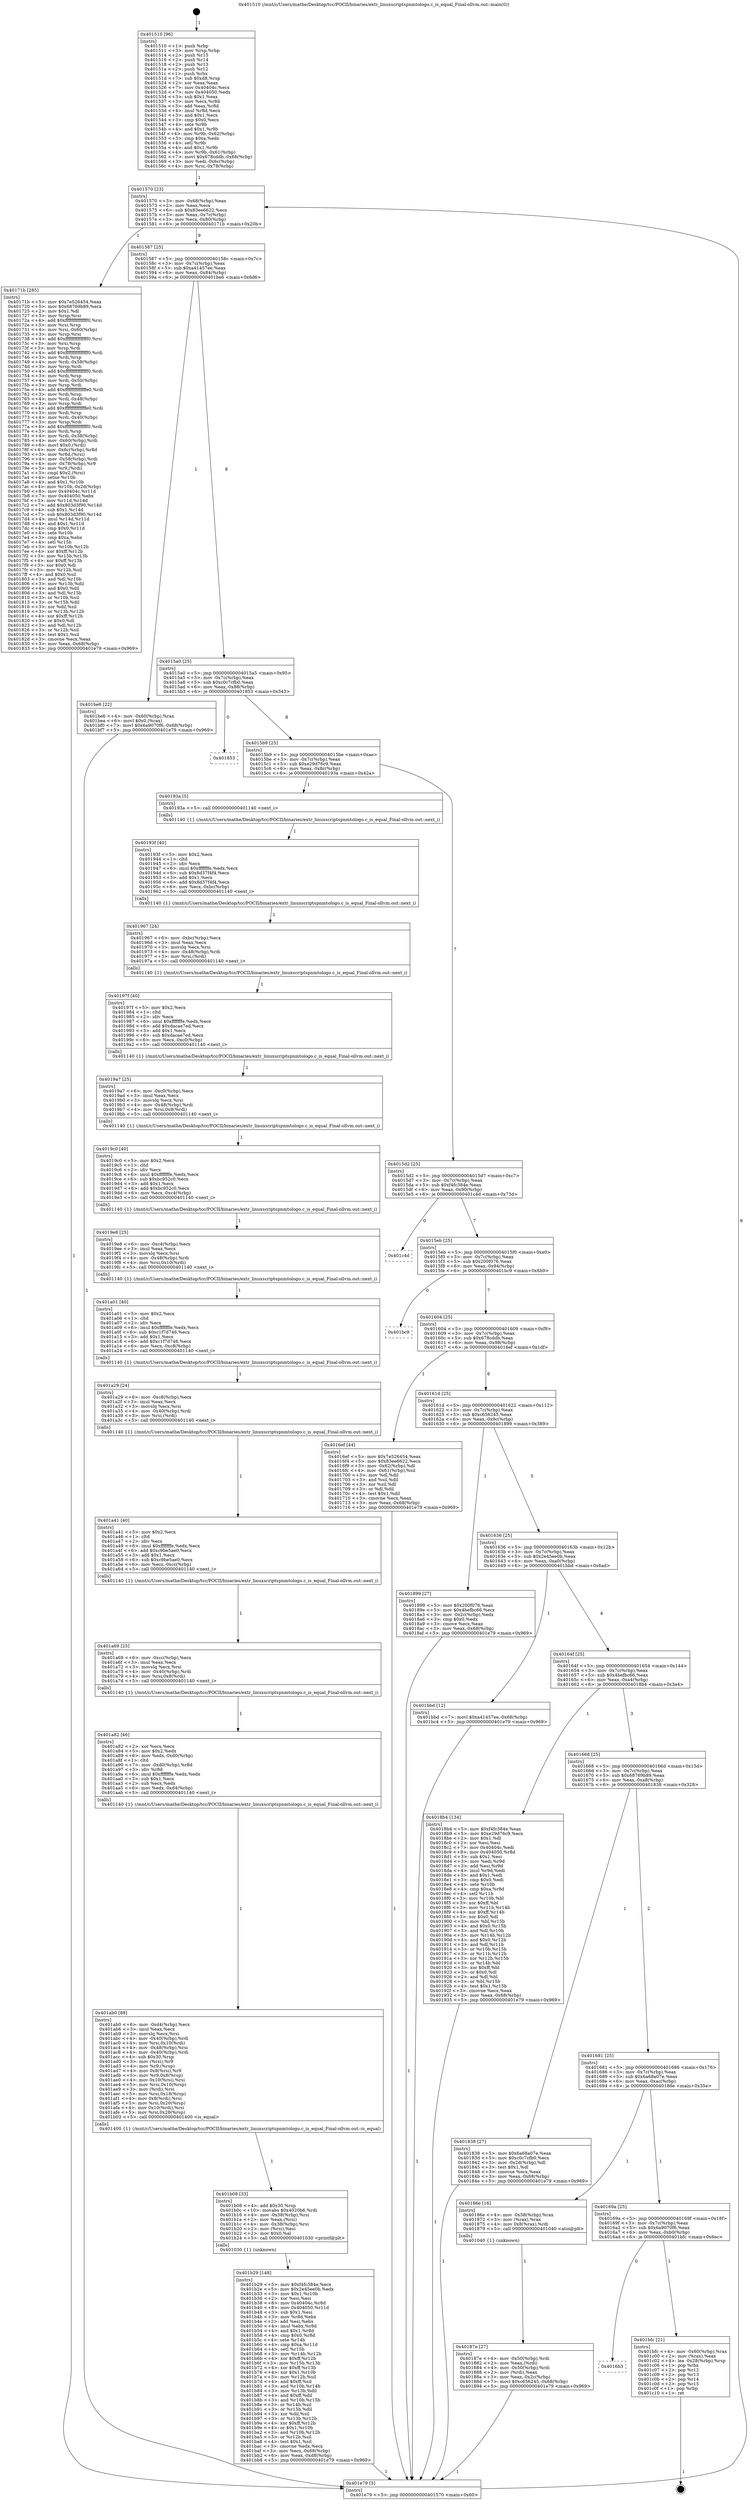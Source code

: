 digraph "0x401510" {
  label = "0x401510 (/mnt/c/Users/mathe/Desktop/tcc/POCII/binaries/extr_linuxscriptspnmtologo.c_is_equal_Final-ollvm.out::main(0))"
  labelloc = "t"
  node[shape=record]

  Entry [label="",width=0.3,height=0.3,shape=circle,fillcolor=black,style=filled]
  "0x401570" [label="{
     0x401570 [23]\l
     | [instrs]\l
     &nbsp;&nbsp;0x401570 \<+3\>: mov -0x68(%rbp),%eax\l
     &nbsp;&nbsp;0x401573 \<+2\>: mov %eax,%ecx\l
     &nbsp;&nbsp;0x401575 \<+6\>: sub $0x83ee6622,%ecx\l
     &nbsp;&nbsp;0x40157b \<+3\>: mov %eax,-0x7c(%rbp)\l
     &nbsp;&nbsp;0x40157e \<+3\>: mov %ecx,-0x80(%rbp)\l
     &nbsp;&nbsp;0x401581 \<+6\>: je 000000000040171b \<main+0x20b\>\l
  }"]
  "0x40171b" [label="{
     0x40171b [285]\l
     | [instrs]\l
     &nbsp;&nbsp;0x40171b \<+5\>: mov $0x7e526454,%eax\l
     &nbsp;&nbsp;0x401720 \<+5\>: mov $0x68769b89,%ecx\l
     &nbsp;&nbsp;0x401725 \<+2\>: mov $0x1,%dl\l
     &nbsp;&nbsp;0x401727 \<+3\>: mov %rsp,%rsi\l
     &nbsp;&nbsp;0x40172a \<+4\>: add $0xfffffffffffffff0,%rsi\l
     &nbsp;&nbsp;0x40172e \<+3\>: mov %rsi,%rsp\l
     &nbsp;&nbsp;0x401731 \<+4\>: mov %rsi,-0x60(%rbp)\l
     &nbsp;&nbsp;0x401735 \<+3\>: mov %rsp,%rsi\l
     &nbsp;&nbsp;0x401738 \<+4\>: add $0xfffffffffffffff0,%rsi\l
     &nbsp;&nbsp;0x40173c \<+3\>: mov %rsi,%rsp\l
     &nbsp;&nbsp;0x40173f \<+3\>: mov %rsp,%rdi\l
     &nbsp;&nbsp;0x401742 \<+4\>: add $0xfffffffffffffff0,%rdi\l
     &nbsp;&nbsp;0x401746 \<+3\>: mov %rdi,%rsp\l
     &nbsp;&nbsp;0x401749 \<+4\>: mov %rdi,-0x58(%rbp)\l
     &nbsp;&nbsp;0x40174d \<+3\>: mov %rsp,%rdi\l
     &nbsp;&nbsp;0x401750 \<+4\>: add $0xfffffffffffffff0,%rdi\l
     &nbsp;&nbsp;0x401754 \<+3\>: mov %rdi,%rsp\l
     &nbsp;&nbsp;0x401757 \<+4\>: mov %rdi,-0x50(%rbp)\l
     &nbsp;&nbsp;0x40175b \<+3\>: mov %rsp,%rdi\l
     &nbsp;&nbsp;0x40175e \<+4\>: add $0xffffffffffffffe0,%rdi\l
     &nbsp;&nbsp;0x401762 \<+3\>: mov %rdi,%rsp\l
     &nbsp;&nbsp;0x401765 \<+4\>: mov %rdi,-0x48(%rbp)\l
     &nbsp;&nbsp;0x401769 \<+3\>: mov %rsp,%rdi\l
     &nbsp;&nbsp;0x40176c \<+4\>: add $0xffffffffffffffe0,%rdi\l
     &nbsp;&nbsp;0x401770 \<+3\>: mov %rdi,%rsp\l
     &nbsp;&nbsp;0x401773 \<+4\>: mov %rdi,-0x40(%rbp)\l
     &nbsp;&nbsp;0x401777 \<+3\>: mov %rsp,%rdi\l
     &nbsp;&nbsp;0x40177a \<+4\>: add $0xfffffffffffffff0,%rdi\l
     &nbsp;&nbsp;0x40177e \<+3\>: mov %rdi,%rsp\l
     &nbsp;&nbsp;0x401781 \<+4\>: mov %rdi,-0x38(%rbp)\l
     &nbsp;&nbsp;0x401785 \<+4\>: mov -0x60(%rbp),%rdi\l
     &nbsp;&nbsp;0x401789 \<+6\>: movl $0x0,(%rdi)\l
     &nbsp;&nbsp;0x40178f \<+4\>: mov -0x6c(%rbp),%r8d\l
     &nbsp;&nbsp;0x401793 \<+3\>: mov %r8d,(%rsi)\l
     &nbsp;&nbsp;0x401796 \<+4\>: mov -0x58(%rbp),%rdi\l
     &nbsp;&nbsp;0x40179a \<+4\>: mov -0x78(%rbp),%r9\l
     &nbsp;&nbsp;0x40179e \<+3\>: mov %r9,(%rdi)\l
     &nbsp;&nbsp;0x4017a1 \<+3\>: cmpl $0x2,(%rsi)\l
     &nbsp;&nbsp;0x4017a4 \<+4\>: setne %r10b\l
     &nbsp;&nbsp;0x4017a8 \<+4\>: and $0x1,%r10b\l
     &nbsp;&nbsp;0x4017ac \<+4\>: mov %r10b,-0x2d(%rbp)\l
     &nbsp;&nbsp;0x4017b0 \<+8\>: mov 0x40404c,%r11d\l
     &nbsp;&nbsp;0x4017b8 \<+7\>: mov 0x404050,%ebx\l
     &nbsp;&nbsp;0x4017bf \<+3\>: mov %r11d,%r14d\l
     &nbsp;&nbsp;0x4017c2 \<+7\>: add $0x803d3f90,%r14d\l
     &nbsp;&nbsp;0x4017c9 \<+4\>: sub $0x1,%r14d\l
     &nbsp;&nbsp;0x4017cd \<+7\>: sub $0x803d3f90,%r14d\l
     &nbsp;&nbsp;0x4017d4 \<+4\>: imul %r14d,%r11d\l
     &nbsp;&nbsp;0x4017d8 \<+4\>: and $0x1,%r11d\l
     &nbsp;&nbsp;0x4017dc \<+4\>: cmp $0x0,%r11d\l
     &nbsp;&nbsp;0x4017e0 \<+4\>: sete %r10b\l
     &nbsp;&nbsp;0x4017e4 \<+3\>: cmp $0xa,%ebx\l
     &nbsp;&nbsp;0x4017e7 \<+4\>: setl %r15b\l
     &nbsp;&nbsp;0x4017eb \<+3\>: mov %r10b,%r12b\l
     &nbsp;&nbsp;0x4017ee \<+4\>: xor $0xff,%r12b\l
     &nbsp;&nbsp;0x4017f2 \<+3\>: mov %r15b,%r13b\l
     &nbsp;&nbsp;0x4017f5 \<+4\>: xor $0xff,%r13b\l
     &nbsp;&nbsp;0x4017f9 \<+3\>: xor $0x0,%dl\l
     &nbsp;&nbsp;0x4017fc \<+3\>: mov %r12b,%sil\l
     &nbsp;&nbsp;0x4017ff \<+4\>: and $0x0,%sil\l
     &nbsp;&nbsp;0x401803 \<+3\>: and %dl,%r10b\l
     &nbsp;&nbsp;0x401806 \<+3\>: mov %r13b,%dil\l
     &nbsp;&nbsp;0x401809 \<+4\>: and $0x0,%dil\l
     &nbsp;&nbsp;0x40180d \<+3\>: and %dl,%r15b\l
     &nbsp;&nbsp;0x401810 \<+3\>: or %r10b,%sil\l
     &nbsp;&nbsp;0x401813 \<+3\>: or %r15b,%dil\l
     &nbsp;&nbsp;0x401816 \<+3\>: xor %dil,%sil\l
     &nbsp;&nbsp;0x401819 \<+3\>: or %r13b,%r12b\l
     &nbsp;&nbsp;0x40181c \<+4\>: xor $0xff,%r12b\l
     &nbsp;&nbsp;0x401820 \<+3\>: or $0x0,%dl\l
     &nbsp;&nbsp;0x401823 \<+3\>: and %dl,%r12b\l
     &nbsp;&nbsp;0x401826 \<+3\>: or %r12b,%sil\l
     &nbsp;&nbsp;0x401829 \<+4\>: test $0x1,%sil\l
     &nbsp;&nbsp;0x40182d \<+3\>: cmovne %ecx,%eax\l
     &nbsp;&nbsp;0x401830 \<+3\>: mov %eax,-0x68(%rbp)\l
     &nbsp;&nbsp;0x401833 \<+5\>: jmp 0000000000401e79 \<main+0x969\>\l
  }"]
  "0x401587" [label="{
     0x401587 [25]\l
     | [instrs]\l
     &nbsp;&nbsp;0x401587 \<+5\>: jmp 000000000040158c \<main+0x7c\>\l
     &nbsp;&nbsp;0x40158c \<+3\>: mov -0x7c(%rbp),%eax\l
     &nbsp;&nbsp;0x40158f \<+5\>: sub $0xa41457ee,%eax\l
     &nbsp;&nbsp;0x401594 \<+6\>: mov %eax,-0x84(%rbp)\l
     &nbsp;&nbsp;0x40159a \<+6\>: je 0000000000401be6 \<main+0x6d6\>\l
  }"]
  Exit [label="",width=0.3,height=0.3,shape=circle,fillcolor=black,style=filled,peripheries=2]
  "0x401be6" [label="{
     0x401be6 [22]\l
     | [instrs]\l
     &nbsp;&nbsp;0x401be6 \<+4\>: mov -0x60(%rbp),%rax\l
     &nbsp;&nbsp;0x401bea \<+6\>: movl $0x0,(%rax)\l
     &nbsp;&nbsp;0x401bf0 \<+7\>: movl $0x6a9070f6,-0x68(%rbp)\l
     &nbsp;&nbsp;0x401bf7 \<+5\>: jmp 0000000000401e79 \<main+0x969\>\l
  }"]
  "0x4015a0" [label="{
     0x4015a0 [25]\l
     | [instrs]\l
     &nbsp;&nbsp;0x4015a0 \<+5\>: jmp 00000000004015a5 \<main+0x95\>\l
     &nbsp;&nbsp;0x4015a5 \<+3\>: mov -0x7c(%rbp),%eax\l
     &nbsp;&nbsp;0x4015a8 \<+5\>: sub $0xc0c7cfb0,%eax\l
     &nbsp;&nbsp;0x4015ad \<+6\>: mov %eax,-0x88(%rbp)\l
     &nbsp;&nbsp;0x4015b3 \<+6\>: je 0000000000401853 \<main+0x343\>\l
  }"]
  "0x4016b3" [label="{
     0x4016b3\l
  }", style=dashed]
  "0x401853" [label="{
     0x401853\l
  }", style=dashed]
  "0x4015b9" [label="{
     0x4015b9 [25]\l
     | [instrs]\l
     &nbsp;&nbsp;0x4015b9 \<+5\>: jmp 00000000004015be \<main+0xae\>\l
     &nbsp;&nbsp;0x4015be \<+3\>: mov -0x7c(%rbp),%eax\l
     &nbsp;&nbsp;0x4015c1 \<+5\>: sub $0xe29d76c9,%eax\l
     &nbsp;&nbsp;0x4015c6 \<+6\>: mov %eax,-0x8c(%rbp)\l
     &nbsp;&nbsp;0x4015cc \<+6\>: je 000000000040193a \<main+0x42a\>\l
  }"]
  "0x401bfc" [label="{
     0x401bfc [21]\l
     | [instrs]\l
     &nbsp;&nbsp;0x401bfc \<+4\>: mov -0x60(%rbp),%rax\l
     &nbsp;&nbsp;0x401c00 \<+2\>: mov (%rax),%eax\l
     &nbsp;&nbsp;0x401c02 \<+4\>: lea -0x28(%rbp),%rsp\l
     &nbsp;&nbsp;0x401c06 \<+1\>: pop %rbx\l
     &nbsp;&nbsp;0x401c07 \<+2\>: pop %r12\l
     &nbsp;&nbsp;0x401c09 \<+2\>: pop %r13\l
     &nbsp;&nbsp;0x401c0b \<+2\>: pop %r14\l
     &nbsp;&nbsp;0x401c0d \<+2\>: pop %r15\l
     &nbsp;&nbsp;0x401c0f \<+1\>: pop %rbp\l
     &nbsp;&nbsp;0x401c10 \<+1\>: ret\l
  }"]
  "0x40193a" [label="{
     0x40193a [5]\l
     | [instrs]\l
     &nbsp;&nbsp;0x40193a \<+5\>: call 0000000000401140 \<next_i\>\l
     | [calls]\l
     &nbsp;&nbsp;0x401140 \{1\} (/mnt/c/Users/mathe/Desktop/tcc/POCII/binaries/extr_linuxscriptspnmtologo.c_is_equal_Final-ollvm.out::next_i)\l
  }"]
  "0x4015d2" [label="{
     0x4015d2 [25]\l
     | [instrs]\l
     &nbsp;&nbsp;0x4015d2 \<+5\>: jmp 00000000004015d7 \<main+0xc7\>\l
     &nbsp;&nbsp;0x4015d7 \<+3\>: mov -0x7c(%rbp),%eax\l
     &nbsp;&nbsp;0x4015da \<+5\>: sub $0xf4fc384e,%eax\l
     &nbsp;&nbsp;0x4015df \<+6\>: mov %eax,-0x90(%rbp)\l
     &nbsp;&nbsp;0x4015e5 \<+6\>: je 0000000000401c4d \<main+0x73d\>\l
  }"]
  "0x401b29" [label="{
     0x401b29 [148]\l
     | [instrs]\l
     &nbsp;&nbsp;0x401b29 \<+5\>: mov $0xf4fc384e,%ecx\l
     &nbsp;&nbsp;0x401b2e \<+5\>: mov $0x2e45ee0b,%edx\l
     &nbsp;&nbsp;0x401b33 \<+3\>: mov $0x1,%r10b\l
     &nbsp;&nbsp;0x401b36 \<+2\>: xor %esi,%esi\l
     &nbsp;&nbsp;0x401b38 \<+8\>: mov 0x40404c,%r8d\l
     &nbsp;&nbsp;0x401b40 \<+8\>: mov 0x404050,%r11d\l
     &nbsp;&nbsp;0x401b48 \<+3\>: sub $0x1,%esi\l
     &nbsp;&nbsp;0x401b4b \<+3\>: mov %r8d,%ebx\l
     &nbsp;&nbsp;0x401b4e \<+2\>: add %esi,%ebx\l
     &nbsp;&nbsp;0x401b50 \<+4\>: imul %ebx,%r8d\l
     &nbsp;&nbsp;0x401b54 \<+4\>: and $0x1,%r8d\l
     &nbsp;&nbsp;0x401b58 \<+4\>: cmp $0x0,%r8d\l
     &nbsp;&nbsp;0x401b5c \<+4\>: sete %r14b\l
     &nbsp;&nbsp;0x401b60 \<+4\>: cmp $0xa,%r11d\l
     &nbsp;&nbsp;0x401b64 \<+4\>: setl %r15b\l
     &nbsp;&nbsp;0x401b68 \<+3\>: mov %r14b,%r12b\l
     &nbsp;&nbsp;0x401b6b \<+4\>: xor $0xff,%r12b\l
     &nbsp;&nbsp;0x401b6f \<+3\>: mov %r15b,%r13b\l
     &nbsp;&nbsp;0x401b72 \<+4\>: xor $0xff,%r13b\l
     &nbsp;&nbsp;0x401b76 \<+4\>: xor $0x1,%r10b\l
     &nbsp;&nbsp;0x401b7a \<+3\>: mov %r12b,%sil\l
     &nbsp;&nbsp;0x401b7d \<+4\>: and $0xff,%sil\l
     &nbsp;&nbsp;0x401b81 \<+3\>: and %r10b,%r14b\l
     &nbsp;&nbsp;0x401b84 \<+3\>: mov %r13b,%dil\l
     &nbsp;&nbsp;0x401b87 \<+4\>: and $0xff,%dil\l
     &nbsp;&nbsp;0x401b8b \<+3\>: and %r10b,%r15b\l
     &nbsp;&nbsp;0x401b8e \<+3\>: or %r14b,%sil\l
     &nbsp;&nbsp;0x401b91 \<+3\>: or %r15b,%dil\l
     &nbsp;&nbsp;0x401b94 \<+3\>: xor %dil,%sil\l
     &nbsp;&nbsp;0x401b97 \<+3\>: or %r13b,%r12b\l
     &nbsp;&nbsp;0x401b9a \<+4\>: xor $0xff,%r12b\l
     &nbsp;&nbsp;0x401b9e \<+4\>: or $0x1,%r10b\l
     &nbsp;&nbsp;0x401ba2 \<+3\>: and %r10b,%r12b\l
     &nbsp;&nbsp;0x401ba5 \<+3\>: or %r12b,%sil\l
     &nbsp;&nbsp;0x401ba8 \<+4\>: test $0x1,%sil\l
     &nbsp;&nbsp;0x401bac \<+3\>: cmovne %edx,%ecx\l
     &nbsp;&nbsp;0x401baf \<+3\>: mov %ecx,-0x68(%rbp)\l
     &nbsp;&nbsp;0x401bb2 \<+6\>: mov %eax,-0xd8(%rbp)\l
     &nbsp;&nbsp;0x401bb8 \<+5\>: jmp 0000000000401e79 \<main+0x969\>\l
  }"]
  "0x401c4d" [label="{
     0x401c4d\l
  }", style=dashed]
  "0x4015eb" [label="{
     0x4015eb [25]\l
     | [instrs]\l
     &nbsp;&nbsp;0x4015eb \<+5\>: jmp 00000000004015f0 \<main+0xe0\>\l
     &nbsp;&nbsp;0x4015f0 \<+3\>: mov -0x7c(%rbp),%eax\l
     &nbsp;&nbsp;0x4015f3 \<+5\>: sub $0x200f076,%eax\l
     &nbsp;&nbsp;0x4015f8 \<+6\>: mov %eax,-0x94(%rbp)\l
     &nbsp;&nbsp;0x4015fe \<+6\>: je 0000000000401bc9 \<main+0x6b9\>\l
  }"]
  "0x401b08" [label="{
     0x401b08 [33]\l
     | [instrs]\l
     &nbsp;&nbsp;0x401b08 \<+4\>: add $0x30,%rsp\l
     &nbsp;&nbsp;0x401b0c \<+10\>: movabs $0x4020b6,%rdi\l
     &nbsp;&nbsp;0x401b16 \<+4\>: mov -0x38(%rbp),%rsi\l
     &nbsp;&nbsp;0x401b1a \<+2\>: mov %eax,(%rsi)\l
     &nbsp;&nbsp;0x401b1c \<+4\>: mov -0x38(%rbp),%rsi\l
     &nbsp;&nbsp;0x401b20 \<+2\>: mov (%rsi),%esi\l
     &nbsp;&nbsp;0x401b22 \<+2\>: mov $0x0,%al\l
     &nbsp;&nbsp;0x401b24 \<+5\>: call 0000000000401030 \<printf@plt\>\l
     | [calls]\l
     &nbsp;&nbsp;0x401030 \{1\} (unknown)\l
  }"]
  "0x401bc9" [label="{
     0x401bc9\l
  }", style=dashed]
  "0x401604" [label="{
     0x401604 [25]\l
     | [instrs]\l
     &nbsp;&nbsp;0x401604 \<+5\>: jmp 0000000000401609 \<main+0xf9\>\l
     &nbsp;&nbsp;0x401609 \<+3\>: mov -0x7c(%rbp),%eax\l
     &nbsp;&nbsp;0x40160c \<+5\>: sub $0x678cddb,%eax\l
     &nbsp;&nbsp;0x401611 \<+6\>: mov %eax,-0x98(%rbp)\l
     &nbsp;&nbsp;0x401617 \<+6\>: je 00000000004016ef \<main+0x1df\>\l
  }"]
  "0x401ab0" [label="{
     0x401ab0 [88]\l
     | [instrs]\l
     &nbsp;&nbsp;0x401ab0 \<+6\>: mov -0xd4(%rbp),%ecx\l
     &nbsp;&nbsp;0x401ab6 \<+3\>: imul %eax,%ecx\l
     &nbsp;&nbsp;0x401ab9 \<+3\>: movslq %ecx,%rsi\l
     &nbsp;&nbsp;0x401abc \<+4\>: mov -0x40(%rbp),%rdi\l
     &nbsp;&nbsp;0x401ac0 \<+4\>: mov %rsi,0x10(%rdi)\l
     &nbsp;&nbsp;0x401ac4 \<+4\>: mov -0x48(%rbp),%rsi\l
     &nbsp;&nbsp;0x401ac8 \<+4\>: mov -0x40(%rbp),%rdi\l
     &nbsp;&nbsp;0x401acc \<+4\>: sub $0x30,%rsp\l
     &nbsp;&nbsp;0x401ad0 \<+3\>: mov (%rsi),%r9\l
     &nbsp;&nbsp;0x401ad3 \<+4\>: mov %r9,(%rsp)\l
     &nbsp;&nbsp;0x401ad7 \<+4\>: mov 0x8(%rsi),%r9\l
     &nbsp;&nbsp;0x401adb \<+5\>: mov %r9,0x8(%rsp)\l
     &nbsp;&nbsp;0x401ae0 \<+4\>: mov 0x10(%rsi),%rsi\l
     &nbsp;&nbsp;0x401ae4 \<+5\>: mov %rsi,0x10(%rsp)\l
     &nbsp;&nbsp;0x401ae9 \<+3\>: mov (%rdi),%rsi\l
     &nbsp;&nbsp;0x401aec \<+5\>: mov %rsi,0x18(%rsp)\l
     &nbsp;&nbsp;0x401af1 \<+4\>: mov 0x8(%rdi),%rsi\l
     &nbsp;&nbsp;0x401af5 \<+5\>: mov %rsi,0x20(%rsp)\l
     &nbsp;&nbsp;0x401afa \<+4\>: mov 0x10(%rdi),%rsi\l
     &nbsp;&nbsp;0x401afe \<+5\>: mov %rsi,0x28(%rsp)\l
     &nbsp;&nbsp;0x401b03 \<+5\>: call 0000000000401400 \<is_equal\>\l
     | [calls]\l
     &nbsp;&nbsp;0x401400 \{1\} (/mnt/c/Users/mathe/Desktop/tcc/POCII/binaries/extr_linuxscriptspnmtologo.c_is_equal_Final-ollvm.out::is_equal)\l
  }"]
  "0x4016ef" [label="{
     0x4016ef [44]\l
     | [instrs]\l
     &nbsp;&nbsp;0x4016ef \<+5\>: mov $0x7e526454,%eax\l
     &nbsp;&nbsp;0x4016f4 \<+5\>: mov $0x83ee6622,%ecx\l
     &nbsp;&nbsp;0x4016f9 \<+3\>: mov -0x62(%rbp),%dl\l
     &nbsp;&nbsp;0x4016fc \<+4\>: mov -0x61(%rbp),%sil\l
     &nbsp;&nbsp;0x401700 \<+3\>: mov %dl,%dil\l
     &nbsp;&nbsp;0x401703 \<+3\>: and %sil,%dil\l
     &nbsp;&nbsp;0x401706 \<+3\>: xor %sil,%dl\l
     &nbsp;&nbsp;0x401709 \<+3\>: or %dl,%dil\l
     &nbsp;&nbsp;0x40170c \<+4\>: test $0x1,%dil\l
     &nbsp;&nbsp;0x401710 \<+3\>: cmovne %ecx,%eax\l
     &nbsp;&nbsp;0x401713 \<+3\>: mov %eax,-0x68(%rbp)\l
     &nbsp;&nbsp;0x401716 \<+5\>: jmp 0000000000401e79 \<main+0x969\>\l
  }"]
  "0x40161d" [label="{
     0x40161d [25]\l
     | [instrs]\l
     &nbsp;&nbsp;0x40161d \<+5\>: jmp 0000000000401622 \<main+0x112\>\l
     &nbsp;&nbsp;0x401622 \<+3\>: mov -0x7c(%rbp),%eax\l
     &nbsp;&nbsp;0x401625 \<+5\>: sub $0xc656245,%eax\l
     &nbsp;&nbsp;0x40162a \<+6\>: mov %eax,-0x9c(%rbp)\l
     &nbsp;&nbsp;0x401630 \<+6\>: je 0000000000401899 \<main+0x389\>\l
  }"]
  "0x401e79" [label="{
     0x401e79 [5]\l
     | [instrs]\l
     &nbsp;&nbsp;0x401e79 \<+5\>: jmp 0000000000401570 \<main+0x60\>\l
  }"]
  "0x401510" [label="{
     0x401510 [96]\l
     | [instrs]\l
     &nbsp;&nbsp;0x401510 \<+1\>: push %rbp\l
     &nbsp;&nbsp;0x401511 \<+3\>: mov %rsp,%rbp\l
     &nbsp;&nbsp;0x401514 \<+2\>: push %r15\l
     &nbsp;&nbsp;0x401516 \<+2\>: push %r14\l
     &nbsp;&nbsp;0x401518 \<+2\>: push %r13\l
     &nbsp;&nbsp;0x40151a \<+2\>: push %r12\l
     &nbsp;&nbsp;0x40151c \<+1\>: push %rbx\l
     &nbsp;&nbsp;0x40151d \<+7\>: sub $0xd8,%rsp\l
     &nbsp;&nbsp;0x401524 \<+2\>: xor %eax,%eax\l
     &nbsp;&nbsp;0x401526 \<+7\>: mov 0x40404c,%ecx\l
     &nbsp;&nbsp;0x40152d \<+7\>: mov 0x404050,%edx\l
     &nbsp;&nbsp;0x401534 \<+3\>: sub $0x1,%eax\l
     &nbsp;&nbsp;0x401537 \<+3\>: mov %ecx,%r8d\l
     &nbsp;&nbsp;0x40153a \<+3\>: add %eax,%r8d\l
     &nbsp;&nbsp;0x40153d \<+4\>: imul %r8d,%ecx\l
     &nbsp;&nbsp;0x401541 \<+3\>: and $0x1,%ecx\l
     &nbsp;&nbsp;0x401544 \<+3\>: cmp $0x0,%ecx\l
     &nbsp;&nbsp;0x401547 \<+4\>: sete %r9b\l
     &nbsp;&nbsp;0x40154b \<+4\>: and $0x1,%r9b\l
     &nbsp;&nbsp;0x40154f \<+4\>: mov %r9b,-0x62(%rbp)\l
     &nbsp;&nbsp;0x401553 \<+3\>: cmp $0xa,%edx\l
     &nbsp;&nbsp;0x401556 \<+4\>: setl %r9b\l
     &nbsp;&nbsp;0x40155a \<+4\>: and $0x1,%r9b\l
     &nbsp;&nbsp;0x40155e \<+4\>: mov %r9b,-0x61(%rbp)\l
     &nbsp;&nbsp;0x401562 \<+7\>: movl $0x678cddb,-0x68(%rbp)\l
     &nbsp;&nbsp;0x401569 \<+3\>: mov %edi,-0x6c(%rbp)\l
     &nbsp;&nbsp;0x40156c \<+4\>: mov %rsi,-0x78(%rbp)\l
  }"]
  "0x401a82" [label="{
     0x401a82 [46]\l
     | [instrs]\l
     &nbsp;&nbsp;0x401a82 \<+2\>: xor %ecx,%ecx\l
     &nbsp;&nbsp;0x401a84 \<+5\>: mov $0x2,%edx\l
     &nbsp;&nbsp;0x401a89 \<+6\>: mov %edx,-0xd0(%rbp)\l
     &nbsp;&nbsp;0x401a8f \<+1\>: cltd\l
     &nbsp;&nbsp;0x401a90 \<+7\>: mov -0xd0(%rbp),%r8d\l
     &nbsp;&nbsp;0x401a97 \<+3\>: idiv %r8d\l
     &nbsp;&nbsp;0x401a9a \<+6\>: imul $0xfffffffe,%edx,%edx\l
     &nbsp;&nbsp;0x401aa0 \<+3\>: sub $0x1,%ecx\l
     &nbsp;&nbsp;0x401aa3 \<+2\>: sub %ecx,%edx\l
     &nbsp;&nbsp;0x401aa5 \<+6\>: mov %edx,-0xd4(%rbp)\l
     &nbsp;&nbsp;0x401aab \<+5\>: call 0000000000401140 \<next_i\>\l
     | [calls]\l
     &nbsp;&nbsp;0x401140 \{1\} (/mnt/c/Users/mathe/Desktop/tcc/POCII/binaries/extr_linuxscriptspnmtologo.c_is_equal_Final-ollvm.out::next_i)\l
  }"]
  "0x401a69" [label="{
     0x401a69 [25]\l
     | [instrs]\l
     &nbsp;&nbsp;0x401a69 \<+6\>: mov -0xcc(%rbp),%ecx\l
     &nbsp;&nbsp;0x401a6f \<+3\>: imul %eax,%ecx\l
     &nbsp;&nbsp;0x401a72 \<+3\>: movslq %ecx,%rsi\l
     &nbsp;&nbsp;0x401a75 \<+4\>: mov -0x40(%rbp),%rdi\l
     &nbsp;&nbsp;0x401a79 \<+4\>: mov %rsi,0x8(%rdi)\l
     &nbsp;&nbsp;0x401a7d \<+5\>: call 0000000000401140 \<next_i\>\l
     | [calls]\l
     &nbsp;&nbsp;0x401140 \{1\} (/mnt/c/Users/mathe/Desktop/tcc/POCII/binaries/extr_linuxscriptspnmtologo.c_is_equal_Final-ollvm.out::next_i)\l
  }"]
  "0x401899" [label="{
     0x401899 [27]\l
     | [instrs]\l
     &nbsp;&nbsp;0x401899 \<+5\>: mov $0x200f076,%eax\l
     &nbsp;&nbsp;0x40189e \<+5\>: mov $0x4befbc66,%ecx\l
     &nbsp;&nbsp;0x4018a3 \<+3\>: mov -0x2c(%rbp),%edx\l
     &nbsp;&nbsp;0x4018a6 \<+3\>: cmp $0x0,%edx\l
     &nbsp;&nbsp;0x4018a9 \<+3\>: cmove %ecx,%eax\l
     &nbsp;&nbsp;0x4018ac \<+3\>: mov %eax,-0x68(%rbp)\l
     &nbsp;&nbsp;0x4018af \<+5\>: jmp 0000000000401e79 \<main+0x969\>\l
  }"]
  "0x401636" [label="{
     0x401636 [25]\l
     | [instrs]\l
     &nbsp;&nbsp;0x401636 \<+5\>: jmp 000000000040163b \<main+0x12b\>\l
     &nbsp;&nbsp;0x40163b \<+3\>: mov -0x7c(%rbp),%eax\l
     &nbsp;&nbsp;0x40163e \<+5\>: sub $0x2e45ee0b,%eax\l
     &nbsp;&nbsp;0x401643 \<+6\>: mov %eax,-0xa0(%rbp)\l
     &nbsp;&nbsp;0x401649 \<+6\>: je 0000000000401bbd \<main+0x6ad\>\l
  }"]
  "0x401a41" [label="{
     0x401a41 [40]\l
     | [instrs]\l
     &nbsp;&nbsp;0x401a41 \<+5\>: mov $0x2,%ecx\l
     &nbsp;&nbsp;0x401a46 \<+1\>: cltd\l
     &nbsp;&nbsp;0x401a47 \<+2\>: idiv %ecx\l
     &nbsp;&nbsp;0x401a49 \<+6\>: imul $0xfffffffe,%edx,%ecx\l
     &nbsp;&nbsp;0x401a4f \<+6\>: add $0xc9be5ae0,%ecx\l
     &nbsp;&nbsp;0x401a55 \<+3\>: add $0x1,%ecx\l
     &nbsp;&nbsp;0x401a58 \<+6\>: sub $0xc9be5ae0,%ecx\l
     &nbsp;&nbsp;0x401a5e \<+6\>: mov %ecx,-0xcc(%rbp)\l
     &nbsp;&nbsp;0x401a64 \<+5\>: call 0000000000401140 \<next_i\>\l
     | [calls]\l
     &nbsp;&nbsp;0x401140 \{1\} (/mnt/c/Users/mathe/Desktop/tcc/POCII/binaries/extr_linuxscriptspnmtologo.c_is_equal_Final-ollvm.out::next_i)\l
  }"]
  "0x401bbd" [label="{
     0x401bbd [12]\l
     | [instrs]\l
     &nbsp;&nbsp;0x401bbd \<+7\>: movl $0xa41457ee,-0x68(%rbp)\l
     &nbsp;&nbsp;0x401bc4 \<+5\>: jmp 0000000000401e79 \<main+0x969\>\l
  }"]
  "0x40164f" [label="{
     0x40164f [25]\l
     | [instrs]\l
     &nbsp;&nbsp;0x40164f \<+5\>: jmp 0000000000401654 \<main+0x144\>\l
     &nbsp;&nbsp;0x401654 \<+3\>: mov -0x7c(%rbp),%eax\l
     &nbsp;&nbsp;0x401657 \<+5\>: sub $0x4befbc66,%eax\l
     &nbsp;&nbsp;0x40165c \<+6\>: mov %eax,-0xa4(%rbp)\l
     &nbsp;&nbsp;0x401662 \<+6\>: je 00000000004018b4 \<main+0x3a4\>\l
  }"]
  "0x401a29" [label="{
     0x401a29 [24]\l
     | [instrs]\l
     &nbsp;&nbsp;0x401a29 \<+6\>: mov -0xc8(%rbp),%ecx\l
     &nbsp;&nbsp;0x401a2f \<+3\>: imul %eax,%ecx\l
     &nbsp;&nbsp;0x401a32 \<+3\>: movslq %ecx,%rsi\l
     &nbsp;&nbsp;0x401a35 \<+4\>: mov -0x40(%rbp),%rdi\l
     &nbsp;&nbsp;0x401a39 \<+3\>: mov %rsi,(%rdi)\l
     &nbsp;&nbsp;0x401a3c \<+5\>: call 0000000000401140 \<next_i\>\l
     | [calls]\l
     &nbsp;&nbsp;0x401140 \{1\} (/mnt/c/Users/mathe/Desktop/tcc/POCII/binaries/extr_linuxscriptspnmtologo.c_is_equal_Final-ollvm.out::next_i)\l
  }"]
  "0x4018b4" [label="{
     0x4018b4 [134]\l
     | [instrs]\l
     &nbsp;&nbsp;0x4018b4 \<+5\>: mov $0xf4fc384e,%eax\l
     &nbsp;&nbsp;0x4018b9 \<+5\>: mov $0xe29d76c9,%ecx\l
     &nbsp;&nbsp;0x4018be \<+2\>: mov $0x1,%dl\l
     &nbsp;&nbsp;0x4018c0 \<+2\>: xor %esi,%esi\l
     &nbsp;&nbsp;0x4018c2 \<+7\>: mov 0x40404c,%edi\l
     &nbsp;&nbsp;0x4018c9 \<+8\>: mov 0x404050,%r8d\l
     &nbsp;&nbsp;0x4018d1 \<+3\>: sub $0x1,%esi\l
     &nbsp;&nbsp;0x4018d4 \<+3\>: mov %edi,%r9d\l
     &nbsp;&nbsp;0x4018d7 \<+3\>: add %esi,%r9d\l
     &nbsp;&nbsp;0x4018da \<+4\>: imul %r9d,%edi\l
     &nbsp;&nbsp;0x4018de \<+3\>: and $0x1,%edi\l
     &nbsp;&nbsp;0x4018e1 \<+3\>: cmp $0x0,%edi\l
     &nbsp;&nbsp;0x4018e4 \<+4\>: sete %r10b\l
     &nbsp;&nbsp;0x4018e8 \<+4\>: cmp $0xa,%r8d\l
     &nbsp;&nbsp;0x4018ec \<+4\>: setl %r11b\l
     &nbsp;&nbsp;0x4018f0 \<+3\>: mov %r10b,%bl\l
     &nbsp;&nbsp;0x4018f3 \<+3\>: xor $0xff,%bl\l
     &nbsp;&nbsp;0x4018f6 \<+3\>: mov %r11b,%r14b\l
     &nbsp;&nbsp;0x4018f9 \<+4\>: xor $0xff,%r14b\l
     &nbsp;&nbsp;0x4018fd \<+3\>: xor $0x0,%dl\l
     &nbsp;&nbsp;0x401900 \<+3\>: mov %bl,%r15b\l
     &nbsp;&nbsp;0x401903 \<+4\>: and $0x0,%r15b\l
     &nbsp;&nbsp;0x401907 \<+3\>: and %dl,%r10b\l
     &nbsp;&nbsp;0x40190a \<+3\>: mov %r14b,%r12b\l
     &nbsp;&nbsp;0x40190d \<+4\>: and $0x0,%r12b\l
     &nbsp;&nbsp;0x401911 \<+3\>: and %dl,%r11b\l
     &nbsp;&nbsp;0x401914 \<+3\>: or %r10b,%r15b\l
     &nbsp;&nbsp;0x401917 \<+3\>: or %r11b,%r12b\l
     &nbsp;&nbsp;0x40191a \<+3\>: xor %r12b,%r15b\l
     &nbsp;&nbsp;0x40191d \<+3\>: or %r14b,%bl\l
     &nbsp;&nbsp;0x401920 \<+3\>: xor $0xff,%bl\l
     &nbsp;&nbsp;0x401923 \<+3\>: or $0x0,%dl\l
     &nbsp;&nbsp;0x401926 \<+2\>: and %dl,%bl\l
     &nbsp;&nbsp;0x401928 \<+3\>: or %bl,%r15b\l
     &nbsp;&nbsp;0x40192b \<+4\>: test $0x1,%r15b\l
     &nbsp;&nbsp;0x40192f \<+3\>: cmovne %ecx,%eax\l
     &nbsp;&nbsp;0x401932 \<+3\>: mov %eax,-0x68(%rbp)\l
     &nbsp;&nbsp;0x401935 \<+5\>: jmp 0000000000401e79 \<main+0x969\>\l
  }"]
  "0x401668" [label="{
     0x401668 [25]\l
     | [instrs]\l
     &nbsp;&nbsp;0x401668 \<+5\>: jmp 000000000040166d \<main+0x15d\>\l
     &nbsp;&nbsp;0x40166d \<+3\>: mov -0x7c(%rbp),%eax\l
     &nbsp;&nbsp;0x401670 \<+5\>: sub $0x68769b89,%eax\l
     &nbsp;&nbsp;0x401675 \<+6\>: mov %eax,-0xa8(%rbp)\l
     &nbsp;&nbsp;0x40167b \<+6\>: je 0000000000401838 \<main+0x328\>\l
  }"]
  "0x401a01" [label="{
     0x401a01 [40]\l
     | [instrs]\l
     &nbsp;&nbsp;0x401a01 \<+5\>: mov $0x2,%ecx\l
     &nbsp;&nbsp;0x401a06 \<+1\>: cltd\l
     &nbsp;&nbsp;0x401a07 \<+2\>: idiv %ecx\l
     &nbsp;&nbsp;0x401a09 \<+6\>: imul $0xfffffffe,%edx,%ecx\l
     &nbsp;&nbsp;0x401a0f \<+6\>: sub $0xc1f7d746,%ecx\l
     &nbsp;&nbsp;0x401a15 \<+3\>: add $0x1,%ecx\l
     &nbsp;&nbsp;0x401a18 \<+6\>: add $0xc1f7d746,%ecx\l
     &nbsp;&nbsp;0x401a1e \<+6\>: mov %ecx,-0xc8(%rbp)\l
     &nbsp;&nbsp;0x401a24 \<+5\>: call 0000000000401140 \<next_i\>\l
     | [calls]\l
     &nbsp;&nbsp;0x401140 \{1\} (/mnt/c/Users/mathe/Desktop/tcc/POCII/binaries/extr_linuxscriptspnmtologo.c_is_equal_Final-ollvm.out::next_i)\l
  }"]
  "0x401838" [label="{
     0x401838 [27]\l
     | [instrs]\l
     &nbsp;&nbsp;0x401838 \<+5\>: mov $0x6a68a07e,%eax\l
     &nbsp;&nbsp;0x40183d \<+5\>: mov $0xc0c7cfb0,%ecx\l
     &nbsp;&nbsp;0x401842 \<+3\>: mov -0x2d(%rbp),%dl\l
     &nbsp;&nbsp;0x401845 \<+3\>: test $0x1,%dl\l
     &nbsp;&nbsp;0x401848 \<+3\>: cmovne %ecx,%eax\l
     &nbsp;&nbsp;0x40184b \<+3\>: mov %eax,-0x68(%rbp)\l
     &nbsp;&nbsp;0x40184e \<+5\>: jmp 0000000000401e79 \<main+0x969\>\l
  }"]
  "0x401681" [label="{
     0x401681 [25]\l
     | [instrs]\l
     &nbsp;&nbsp;0x401681 \<+5\>: jmp 0000000000401686 \<main+0x176\>\l
     &nbsp;&nbsp;0x401686 \<+3\>: mov -0x7c(%rbp),%eax\l
     &nbsp;&nbsp;0x401689 \<+5\>: sub $0x6a68a07e,%eax\l
     &nbsp;&nbsp;0x40168e \<+6\>: mov %eax,-0xac(%rbp)\l
     &nbsp;&nbsp;0x401694 \<+6\>: je 000000000040186e \<main+0x35e\>\l
  }"]
  "0x4019e8" [label="{
     0x4019e8 [25]\l
     | [instrs]\l
     &nbsp;&nbsp;0x4019e8 \<+6\>: mov -0xc4(%rbp),%ecx\l
     &nbsp;&nbsp;0x4019ee \<+3\>: imul %eax,%ecx\l
     &nbsp;&nbsp;0x4019f1 \<+3\>: movslq %ecx,%rsi\l
     &nbsp;&nbsp;0x4019f4 \<+4\>: mov -0x48(%rbp),%rdi\l
     &nbsp;&nbsp;0x4019f8 \<+4\>: mov %rsi,0x10(%rdi)\l
     &nbsp;&nbsp;0x4019fc \<+5\>: call 0000000000401140 \<next_i\>\l
     | [calls]\l
     &nbsp;&nbsp;0x401140 \{1\} (/mnt/c/Users/mathe/Desktop/tcc/POCII/binaries/extr_linuxscriptspnmtologo.c_is_equal_Final-ollvm.out::next_i)\l
  }"]
  "0x40186e" [label="{
     0x40186e [16]\l
     | [instrs]\l
     &nbsp;&nbsp;0x40186e \<+4\>: mov -0x58(%rbp),%rax\l
     &nbsp;&nbsp;0x401872 \<+3\>: mov (%rax),%rax\l
     &nbsp;&nbsp;0x401875 \<+4\>: mov 0x8(%rax),%rdi\l
     &nbsp;&nbsp;0x401879 \<+5\>: call 0000000000401040 \<atoi@plt\>\l
     | [calls]\l
     &nbsp;&nbsp;0x401040 \{1\} (unknown)\l
  }"]
  "0x40169a" [label="{
     0x40169a [25]\l
     | [instrs]\l
     &nbsp;&nbsp;0x40169a \<+5\>: jmp 000000000040169f \<main+0x18f\>\l
     &nbsp;&nbsp;0x40169f \<+3\>: mov -0x7c(%rbp),%eax\l
     &nbsp;&nbsp;0x4016a2 \<+5\>: sub $0x6a9070f6,%eax\l
     &nbsp;&nbsp;0x4016a7 \<+6\>: mov %eax,-0xb0(%rbp)\l
     &nbsp;&nbsp;0x4016ad \<+6\>: je 0000000000401bfc \<main+0x6ec\>\l
  }"]
  "0x40187e" [label="{
     0x40187e [27]\l
     | [instrs]\l
     &nbsp;&nbsp;0x40187e \<+4\>: mov -0x50(%rbp),%rdi\l
     &nbsp;&nbsp;0x401882 \<+2\>: mov %eax,(%rdi)\l
     &nbsp;&nbsp;0x401884 \<+4\>: mov -0x50(%rbp),%rdi\l
     &nbsp;&nbsp;0x401888 \<+2\>: mov (%rdi),%eax\l
     &nbsp;&nbsp;0x40188a \<+3\>: mov %eax,-0x2c(%rbp)\l
     &nbsp;&nbsp;0x40188d \<+7\>: movl $0xc656245,-0x68(%rbp)\l
     &nbsp;&nbsp;0x401894 \<+5\>: jmp 0000000000401e79 \<main+0x969\>\l
  }"]
  "0x40193f" [label="{
     0x40193f [40]\l
     | [instrs]\l
     &nbsp;&nbsp;0x40193f \<+5\>: mov $0x2,%ecx\l
     &nbsp;&nbsp;0x401944 \<+1\>: cltd\l
     &nbsp;&nbsp;0x401945 \<+2\>: idiv %ecx\l
     &nbsp;&nbsp;0x401947 \<+6\>: imul $0xfffffffe,%edx,%ecx\l
     &nbsp;&nbsp;0x40194d \<+6\>: sub $0x8d37f4f4,%ecx\l
     &nbsp;&nbsp;0x401953 \<+3\>: add $0x1,%ecx\l
     &nbsp;&nbsp;0x401956 \<+6\>: add $0x8d37f4f4,%ecx\l
     &nbsp;&nbsp;0x40195c \<+6\>: mov %ecx,-0xbc(%rbp)\l
     &nbsp;&nbsp;0x401962 \<+5\>: call 0000000000401140 \<next_i\>\l
     | [calls]\l
     &nbsp;&nbsp;0x401140 \{1\} (/mnt/c/Users/mathe/Desktop/tcc/POCII/binaries/extr_linuxscriptspnmtologo.c_is_equal_Final-ollvm.out::next_i)\l
  }"]
  "0x401967" [label="{
     0x401967 [24]\l
     | [instrs]\l
     &nbsp;&nbsp;0x401967 \<+6\>: mov -0xbc(%rbp),%ecx\l
     &nbsp;&nbsp;0x40196d \<+3\>: imul %eax,%ecx\l
     &nbsp;&nbsp;0x401970 \<+3\>: movslq %ecx,%rsi\l
     &nbsp;&nbsp;0x401973 \<+4\>: mov -0x48(%rbp),%rdi\l
     &nbsp;&nbsp;0x401977 \<+3\>: mov %rsi,(%rdi)\l
     &nbsp;&nbsp;0x40197a \<+5\>: call 0000000000401140 \<next_i\>\l
     | [calls]\l
     &nbsp;&nbsp;0x401140 \{1\} (/mnt/c/Users/mathe/Desktop/tcc/POCII/binaries/extr_linuxscriptspnmtologo.c_is_equal_Final-ollvm.out::next_i)\l
  }"]
  "0x40197f" [label="{
     0x40197f [40]\l
     | [instrs]\l
     &nbsp;&nbsp;0x40197f \<+5\>: mov $0x2,%ecx\l
     &nbsp;&nbsp;0x401984 \<+1\>: cltd\l
     &nbsp;&nbsp;0x401985 \<+2\>: idiv %ecx\l
     &nbsp;&nbsp;0x401987 \<+6\>: imul $0xfffffffe,%edx,%ecx\l
     &nbsp;&nbsp;0x40198d \<+6\>: add $0xdacae7ed,%ecx\l
     &nbsp;&nbsp;0x401993 \<+3\>: add $0x1,%ecx\l
     &nbsp;&nbsp;0x401996 \<+6\>: sub $0xdacae7ed,%ecx\l
     &nbsp;&nbsp;0x40199c \<+6\>: mov %ecx,-0xc0(%rbp)\l
     &nbsp;&nbsp;0x4019a2 \<+5\>: call 0000000000401140 \<next_i\>\l
     | [calls]\l
     &nbsp;&nbsp;0x401140 \{1\} (/mnt/c/Users/mathe/Desktop/tcc/POCII/binaries/extr_linuxscriptspnmtologo.c_is_equal_Final-ollvm.out::next_i)\l
  }"]
  "0x4019a7" [label="{
     0x4019a7 [25]\l
     | [instrs]\l
     &nbsp;&nbsp;0x4019a7 \<+6\>: mov -0xc0(%rbp),%ecx\l
     &nbsp;&nbsp;0x4019ad \<+3\>: imul %eax,%ecx\l
     &nbsp;&nbsp;0x4019b0 \<+3\>: movslq %ecx,%rsi\l
     &nbsp;&nbsp;0x4019b3 \<+4\>: mov -0x48(%rbp),%rdi\l
     &nbsp;&nbsp;0x4019b7 \<+4\>: mov %rsi,0x8(%rdi)\l
     &nbsp;&nbsp;0x4019bb \<+5\>: call 0000000000401140 \<next_i\>\l
     | [calls]\l
     &nbsp;&nbsp;0x401140 \{1\} (/mnt/c/Users/mathe/Desktop/tcc/POCII/binaries/extr_linuxscriptspnmtologo.c_is_equal_Final-ollvm.out::next_i)\l
  }"]
  "0x4019c0" [label="{
     0x4019c0 [40]\l
     | [instrs]\l
     &nbsp;&nbsp;0x4019c0 \<+5\>: mov $0x2,%ecx\l
     &nbsp;&nbsp;0x4019c5 \<+1\>: cltd\l
     &nbsp;&nbsp;0x4019c6 \<+2\>: idiv %ecx\l
     &nbsp;&nbsp;0x4019c8 \<+6\>: imul $0xfffffffe,%edx,%ecx\l
     &nbsp;&nbsp;0x4019ce \<+6\>: sub $0xbc952c0,%ecx\l
     &nbsp;&nbsp;0x4019d4 \<+3\>: add $0x1,%ecx\l
     &nbsp;&nbsp;0x4019d7 \<+6\>: add $0xbc952c0,%ecx\l
     &nbsp;&nbsp;0x4019dd \<+6\>: mov %ecx,-0xc4(%rbp)\l
     &nbsp;&nbsp;0x4019e3 \<+5\>: call 0000000000401140 \<next_i\>\l
     | [calls]\l
     &nbsp;&nbsp;0x401140 \{1\} (/mnt/c/Users/mathe/Desktop/tcc/POCII/binaries/extr_linuxscriptspnmtologo.c_is_equal_Final-ollvm.out::next_i)\l
  }"]
  Entry -> "0x401510" [label=" 1"]
  "0x401570" -> "0x40171b" [label=" 1"]
  "0x401570" -> "0x401587" [label=" 9"]
  "0x401bfc" -> Exit [label=" 1"]
  "0x401587" -> "0x401be6" [label=" 1"]
  "0x401587" -> "0x4015a0" [label=" 8"]
  "0x40169a" -> "0x4016b3" [label=" 0"]
  "0x4015a0" -> "0x401853" [label=" 0"]
  "0x4015a0" -> "0x4015b9" [label=" 8"]
  "0x40169a" -> "0x401bfc" [label=" 1"]
  "0x4015b9" -> "0x40193a" [label=" 1"]
  "0x4015b9" -> "0x4015d2" [label=" 7"]
  "0x401be6" -> "0x401e79" [label=" 1"]
  "0x4015d2" -> "0x401c4d" [label=" 0"]
  "0x4015d2" -> "0x4015eb" [label=" 7"]
  "0x401bbd" -> "0x401e79" [label=" 1"]
  "0x4015eb" -> "0x401bc9" [label=" 0"]
  "0x4015eb" -> "0x401604" [label=" 7"]
  "0x401b29" -> "0x401e79" [label=" 1"]
  "0x401604" -> "0x4016ef" [label=" 1"]
  "0x401604" -> "0x40161d" [label=" 6"]
  "0x4016ef" -> "0x401e79" [label=" 1"]
  "0x401510" -> "0x401570" [label=" 1"]
  "0x401e79" -> "0x401570" [label=" 9"]
  "0x401b08" -> "0x401b29" [label=" 1"]
  "0x40171b" -> "0x401e79" [label=" 1"]
  "0x401ab0" -> "0x401b08" [label=" 1"]
  "0x40161d" -> "0x401899" [label=" 1"]
  "0x40161d" -> "0x401636" [label=" 5"]
  "0x401a82" -> "0x401ab0" [label=" 1"]
  "0x401636" -> "0x401bbd" [label=" 1"]
  "0x401636" -> "0x40164f" [label=" 4"]
  "0x401a69" -> "0x401a82" [label=" 1"]
  "0x40164f" -> "0x4018b4" [label=" 1"]
  "0x40164f" -> "0x401668" [label=" 3"]
  "0x401a41" -> "0x401a69" [label=" 1"]
  "0x401668" -> "0x401838" [label=" 1"]
  "0x401668" -> "0x401681" [label=" 2"]
  "0x401838" -> "0x401e79" [label=" 1"]
  "0x401a29" -> "0x401a41" [label=" 1"]
  "0x401681" -> "0x40186e" [label=" 1"]
  "0x401681" -> "0x40169a" [label=" 1"]
  "0x40186e" -> "0x40187e" [label=" 1"]
  "0x40187e" -> "0x401e79" [label=" 1"]
  "0x401899" -> "0x401e79" [label=" 1"]
  "0x4018b4" -> "0x401e79" [label=" 1"]
  "0x40193a" -> "0x40193f" [label=" 1"]
  "0x40193f" -> "0x401967" [label=" 1"]
  "0x401967" -> "0x40197f" [label=" 1"]
  "0x40197f" -> "0x4019a7" [label=" 1"]
  "0x4019a7" -> "0x4019c0" [label=" 1"]
  "0x4019c0" -> "0x4019e8" [label=" 1"]
  "0x4019e8" -> "0x401a01" [label=" 1"]
  "0x401a01" -> "0x401a29" [label=" 1"]
}
